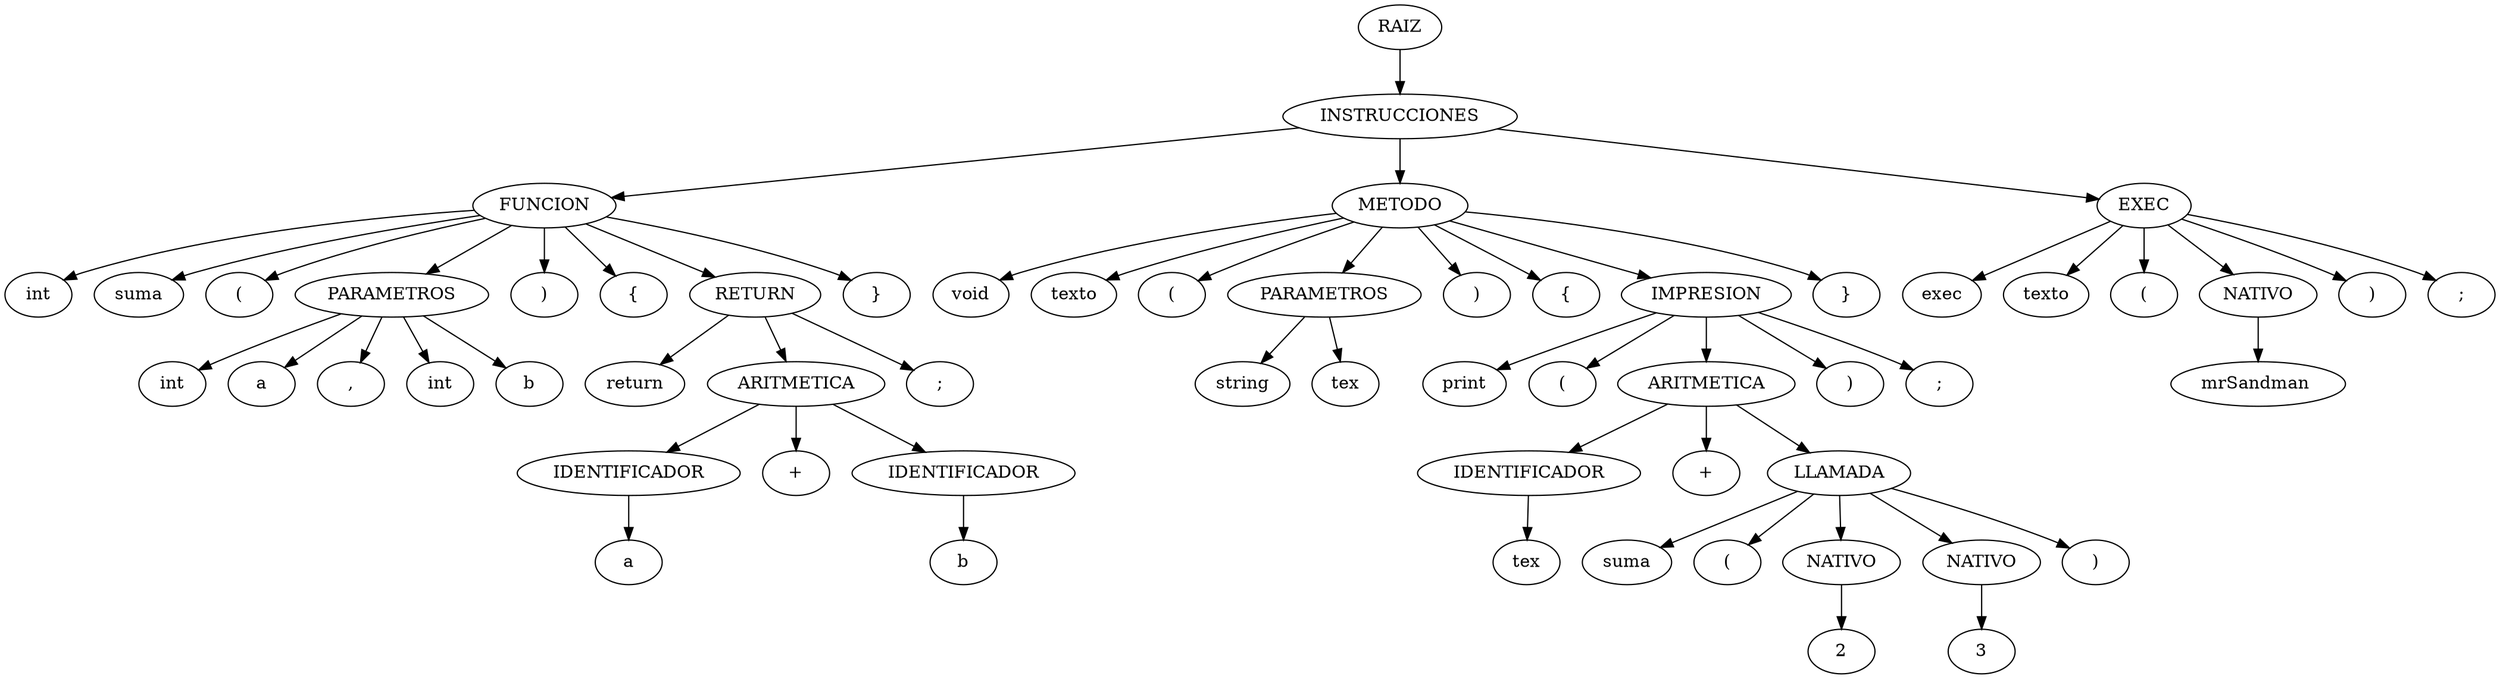 digraph arbolAST{ 
      n0[label="RAIZ"];
      n1[label="INSTRUCCIONES"];
      n0 -> n1;n2[label="FUNCION"];
      n1 -> n2;n3[label="int"];
      n2 -> n3;n4[label="suma"];
      n2 -> n4;n5[label="("];
      n2 -> n5;n6[label="PARAMETROS"];
      n2 -> n6;n7[label="int"];
      n6 -> n7;n8[label="a"];
      n6 -> n8;n9[label=","];
      n6 -> n9;n10[label="int"];
      n6 -> n10;n11[label="b"];
      n6 -> n11;n12[label=")"];
      n2 -> n12;n13[label="{"];
      n2 -> n13;n14[label="RETURN"];
      n2 -> n14;n15[label="return"];
      n14 -> n15;n16[label="ARITMETICA"];
      n14 -> n16;n17[label="IDENTIFICADOR"];
      n16 -> n17;n18[label="a"];
      n17 -> n18;n19[label="+"];
      n16 -> n19;n20[label="IDENTIFICADOR"];
      n16 -> n20;n21[label="b"];
      n20 -> n21;n22[label=";"];
      n14 -> n22;n23[label="}"];
      n2 -> n23;n24[label="METODO"];
      n1 -> n24;n25[label="void"];
      n24 -> n25;n26[label="texto"];
      n24 -> n26;n27[label="("];
      n24 -> n27;n28[label="PARAMETROS"];
      n24 -> n28;n29[label="string"];
      n28 -> n29;n30[label="tex"];
      n28 -> n30;n31[label=")"];
      n24 -> n31;n32[label="{"];
      n24 -> n32;n33[label="IMPRESION"];
      n24 -> n33;n34[label="print"];
      n33 -> n34;n35[label="("];
      n33 -> n35;n36[label="ARITMETICA"];
      n33 -> n36;n37[label="IDENTIFICADOR"];
      n36 -> n37;n38[label="tex"];
      n37 -> n38;n39[label="+"];
      n36 -> n39;n40[label="LLAMADA"];
      n36 -> n40;n41[label="suma"];
      n40 -> n41;n42[label="("];
      n40 -> n42;n43[label="NATIVO"];
      n40 -> n43;n44[label="2"];
      n43 -> n44;n45[label="NATIVO"];
      n40 -> n45;n46[label="3"];
      n45 -> n46;n47[label=")"];
      n40 -> n47;n48[label=")"];
      n33 -> n48;n49[label=";"];
      n33 -> n49;n50[label="}"];
      n24 -> n50;n51[label="EXEC"];
      n1 -> n51;n52[label="exec"];
      n51 -> n52;n53[label="texto"];
      n51 -> n53;n54[label="("];
      n51 -> n54;n55[label="NATIVO"];
      n51 -> n55;n56[label="mrSandman "];
      n55 -> n56;n57[label=")"];
      n51 -> n57;n58[label=";"];
      n51 -> n58;
    }